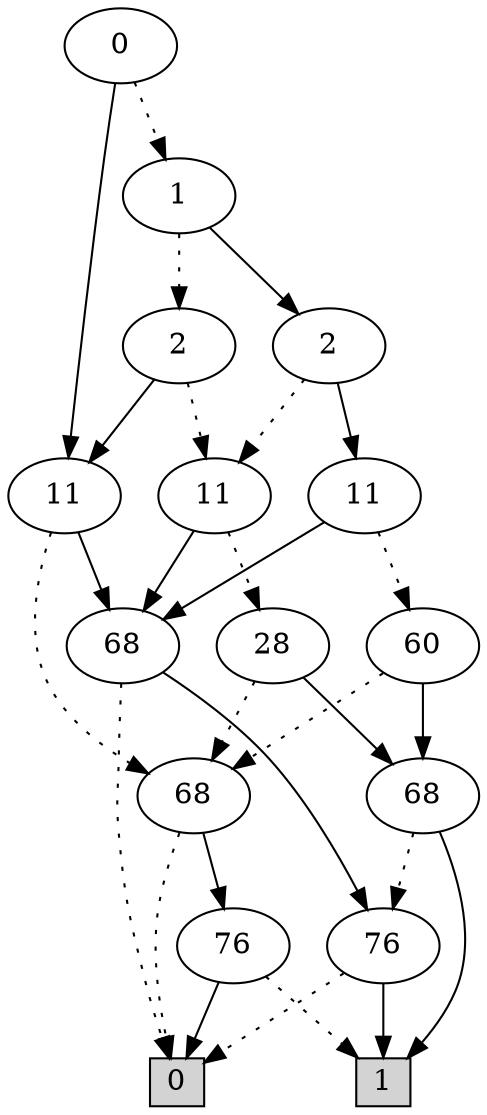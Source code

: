 digraph G {
0 [shape=box, label="0", style=filled, shape=box, height=0.3, width=0.3];
1 [shape=box, label="1", style=filled, shape=box, height=0.3, width=0.3];
246471 [label="0"];
246471 -> 246470 [style=dotted];
246471 -> 246412 [style=filled];
246470 [label="1"];
246470 -> 246466 [style=dotted];
246470 -> 246469 [style=filled];
246466 [label="2"];
246466 -> 246465 [style=dotted];
246466 -> 246412 [style=filled];
246465 [label="11"];
246465 -> 246464 [style=dotted];
246465 -> 246411 [style=filled];
246464 [label="28"];
246464 -> 246410 [style=dotted];
246464 -> 246463 [style=filled];
246410 [label="68"];
246410 -> 0 [style=dotted];
246410 -> 155 [style=filled];
155 [label="76"];
155 -> 1 [style=dotted];
155 -> 0 [style=filled];
246463 [label="68"];
246463 -> 154 [style=dotted];
246463 -> 1 [style=filled];
154 [label="76"];
154 -> 0 [style=dotted];
154 -> 1 [style=filled];
246411 [label="68"];
246411 -> 0 [style=dotted];
246411 -> 154 [style=filled];
246412 [label="11"];
246412 -> 246410 [style=dotted];
246412 -> 246411 [style=filled];
246469 [label="2"];
246469 -> 246465 [style=dotted];
246469 -> 246468 [style=filled];
246468 [label="11"];
246468 -> 246467 [style=dotted];
246468 -> 246411 [style=filled];
246467 [label="60"];
246467 -> 246410 [style=dotted];
246467 -> 246463 [style=filled];
}
